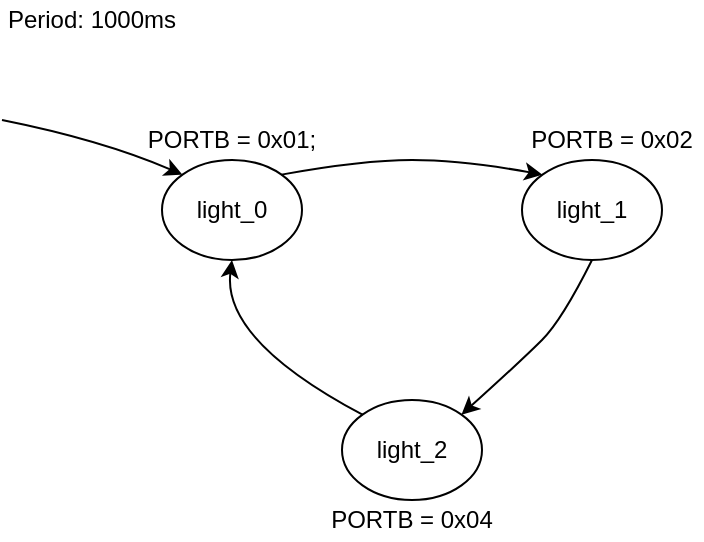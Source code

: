 <mxfile version="12.1.3" type="device" pages="1"><diagram id="tlp4CvnyUalPMthJIe_9" name="Page-1"><mxGraphModel dx="1024" dy="531" grid="1" gridSize="10" guides="1" tooltips="1" connect="1" arrows="1" fold="1" page="1" pageScale="1" pageWidth="827" pageHeight="1169" math="0" shadow="0"><root><mxCell id="0"/><mxCell id="1" parent="0"/><mxCell id="dHrwuz_XftobEwNBddsW-1" value="light_0" style="ellipse;whiteSpace=wrap;html=1;" vertex="1" parent="1"><mxGeometry x="270" y="150" width="70" height="50" as="geometry"/></mxCell><mxCell id="dHrwuz_XftobEwNBddsW-2" value="light_1" style="ellipse;whiteSpace=wrap;html=1;" vertex="1" parent="1"><mxGeometry x="450" y="150" width="70" height="50" as="geometry"/></mxCell><mxCell id="dHrwuz_XftobEwNBddsW-3" value="light_2" style="ellipse;whiteSpace=wrap;html=1;" vertex="1" parent="1"><mxGeometry x="360" y="270" width="70" height="50" as="geometry"/></mxCell><mxCell id="dHrwuz_XftobEwNBddsW-4" value="" style="curved=1;endArrow=classic;html=1;exitX=1;exitY=0;exitDx=0;exitDy=0;entryX=0;entryY=0;entryDx=0;entryDy=0;" edge="1" parent="1" source="dHrwuz_XftobEwNBddsW-1" target="dHrwuz_XftobEwNBddsW-2"><mxGeometry width="50" height="50" relative="1" as="geometry"><mxPoint x="380" y="210" as="sourcePoint"/><mxPoint x="430" y="160" as="targetPoint"/><Array as="points"><mxPoint x="370" y="150"/><mxPoint x="420" y="150"/></Array></mxGeometry></mxCell><mxCell id="dHrwuz_XftobEwNBddsW-5" value="" style="curved=1;endArrow=classic;html=1;entryX=1;entryY=0;entryDx=0;entryDy=0;exitX=0.5;exitY=1;exitDx=0;exitDy=0;" edge="1" parent="1" source="dHrwuz_XftobEwNBddsW-2" target="dHrwuz_XftobEwNBddsW-3"><mxGeometry width="50" height="50" relative="1" as="geometry"><mxPoint x="480" y="270" as="sourcePoint"/><mxPoint x="530" y="220" as="targetPoint"/><Array as="points"><mxPoint x="470" y="230"/><mxPoint x="450" y="250"/></Array></mxGeometry></mxCell><mxCell id="dHrwuz_XftobEwNBddsW-6" value="" style="curved=1;endArrow=classic;html=1;entryX=0.5;entryY=1;entryDx=0;entryDy=0;exitX=0;exitY=0;exitDx=0;exitDy=0;" edge="1" parent="1" source="dHrwuz_XftobEwNBddsW-3" target="dHrwuz_XftobEwNBddsW-1"><mxGeometry width="50" height="50" relative="1" as="geometry"><mxPoint x="260" y="280" as="sourcePoint"/><mxPoint x="310" y="230" as="targetPoint"/><Array as="points"><mxPoint x="300" y="240"/></Array></mxGeometry></mxCell><mxCell id="dHrwuz_XftobEwNBddsW-7" value="" style="curved=1;endArrow=classic;html=1;entryX=0;entryY=0;entryDx=0;entryDy=0;" edge="1" parent="1" target="dHrwuz_XftobEwNBddsW-1"><mxGeometry width="50" height="50" relative="1" as="geometry"><mxPoint x="190" y="130" as="sourcePoint"/><mxPoint x="240" y="130" as="targetPoint"/><Array as="points"><mxPoint x="240" y="140"/></Array></mxGeometry></mxCell><mxCell id="dHrwuz_XftobEwNBddsW-8" value="PORTB = 0x01;" style="text;html=1;strokeColor=none;fillColor=none;align=center;verticalAlign=middle;whiteSpace=wrap;rounded=0;" vertex="1" parent="1"><mxGeometry x="260" y="130" width="90" height="20" as="geometry"/></mxCell><mxCell id="dHrwuz_XftobEwNBddsW-9" value="PORTB = 0x02" style="text;html=1;strokeColor=none;fillColor=none;align=center;verticalAlign=middle;whiteSpace=wrap;rounded=0;" vertex="1" parent="1"><mxGeometry x="450" y="130" width="90" height="20" as="geometry"/></mxCell><mxCell id="dHrwuz_XftobEwNBddsW-10" value="PORTB = 0x04" style="text;html=1;strokeColor=none;fillColor=none;align=center;verticalAlign=middle;whiteSpace=wrap;rounded=0;" vertex="1" parent="1"><mxGeometry x="350" y="320" width="90" height="20" as="geometry"/></mxCell><mxCell id="dHrwuz_XftobEwNBddsW-11" value="Period: 1000ms" style="text;html=1;strokeColor=none;fillColor=none;align=center;verticalAlign=middle;whiteSpace=wrap;rounded=0;" vertex="1" parent="1"><mxGeometry x="190" y="70" width="90" height="20" as="geometry"/></mxCell></root></mxGraphModel></diagram></mxfile>